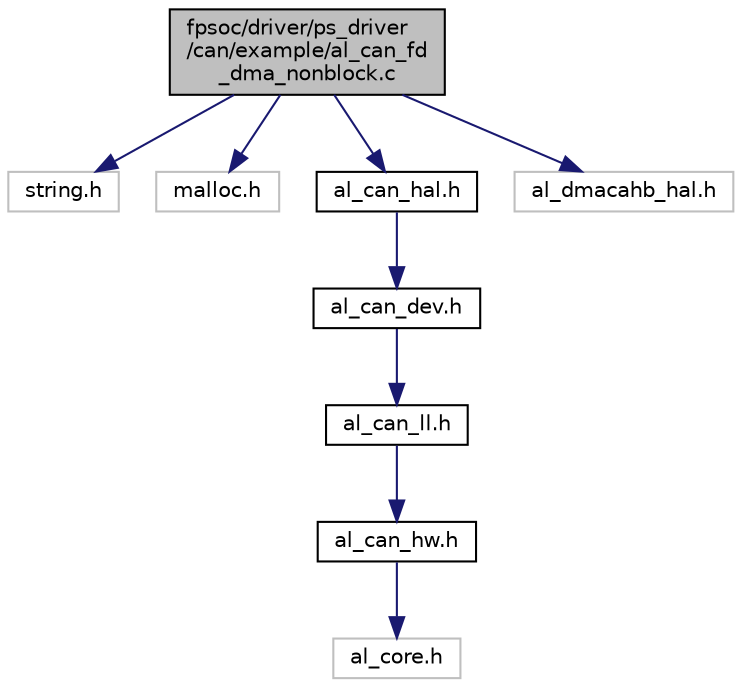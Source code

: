 digraph "fpsoc/driver/ps_driver/can/example/al_can_fd_dma_nonblock.c"
{
  edge [fontname="Helvetica",fontsize="10",labelfontname="Helvetica",labelfontsize="10"];
  node [fontname="Helvetica",fontsize="10",shape=record];
  Node0 [label="fpsoc/driver/ps_driver\l/can/example/al_can_fd\l_dma_nonblock.c",height=0.2,width=0.4,color="black", fillcolor="grey75", style="filled", fontcolor="black"];
  Node0 -> Node1 [color="midnightblue",fontsize="10",style="solid",fontname="Helvetica"];
  Node1 [label="string.h",height=0.2,width=0.4,color="grey75", fillcolor="white", style="filled"];
  Node0 -> Node2 [color="midnightblue",fontsize="10",style="solid",fontname="Helvetica"];
  Node2 [label="malloc.h",height=0.2,width=0.4,color="grey75", fillcolor="white", style="filled"];
  Node0 -> Node3 [color="midnightblue",fontsize="10",style="solid",fontname="Helvetica"];
  Node3 [label="al_can_hal.h",height=0.2,width=0.4,color="black", fillcolor="white", style="filled",URL="$al__can__hal_8h.html"];
  Node3 -> Node4 [color="midnightblue",fontsize="10",style="solid",fontname="Helvetica"];
  Node4 [label="al_can_dev.h",height=0.2,width=0.4,color="black", fillcolor="white", style="filled",URL="$al__can__dev_8h.html",tooltip="can device driver "];
  Node4 -> Node5 [color="midnightblue",fontsize="10",style="solid",fontname="Helvetica"];
  Node5 [label="al_can_ll.h",height=0.2,width=0.4,color="black", fillcolor="white", style="filled",URL="$al__can__ll_8h.html"];
  Node5 -> Node6 [color="midnightblue",fontsize="10",style="solid",fontname="Helvetica"];
  Node6 [label="al_can_hw.h",height=0.2,width=0.4,color="black", fillcolor="white", style="filled",URL="$al__can__hw_8h.html"];
  Node6 -> Node7 [color="midnightblue",fontsize="10",style="solid",fontname="Helvetica"];
  Node7 [label="al_core.h",height=0.2,width=0.4,color="grey75", fillcolor="white", style="filled"];
  Node0 -> Node8 [color="midnightblue",fontsize="10",style="solid",fontname="Helvetica"];
  Node8 [label="al_dmacahb_hal.h",height=0.2,width=0.4,color="grey75", fillcolor="white", style="filled"];
}
